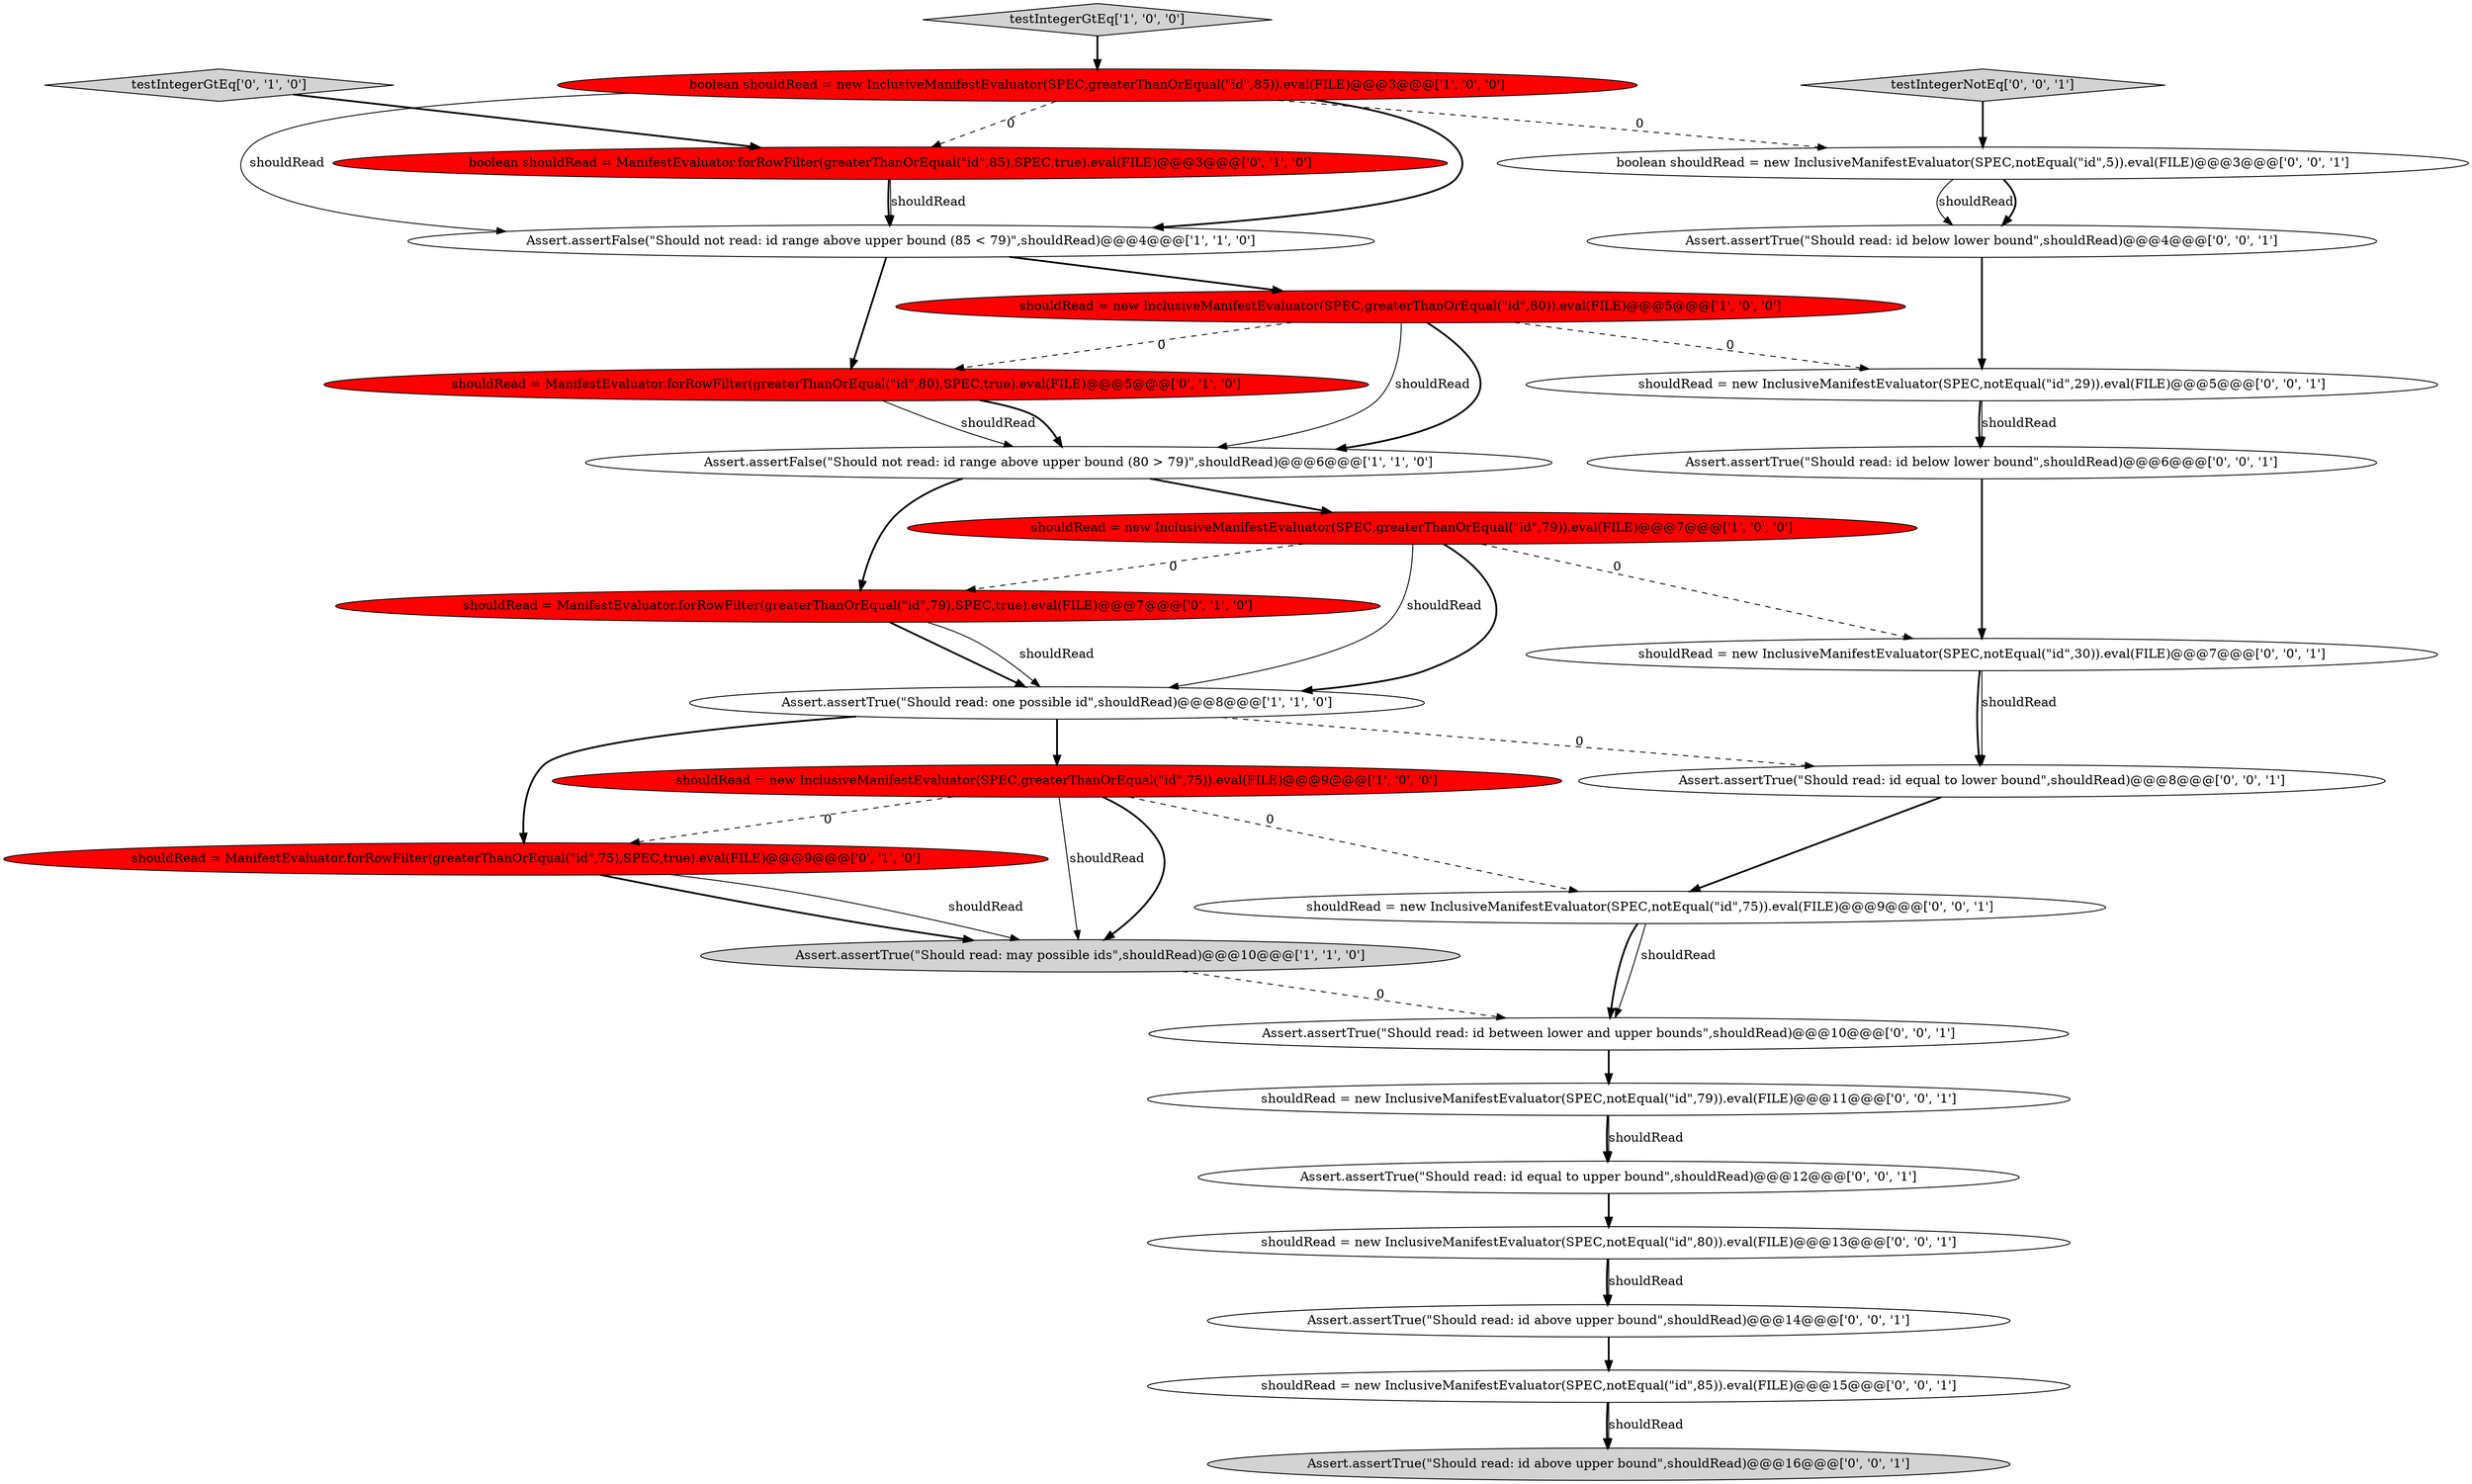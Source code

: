 digraph {
23 [style = filled, label = "shouldRead = new InclusiveManifestEvaluator(SPEC,notEqual(\"id\",30)).eval(FILE)@@@7@@@['0', '0', '1']", fillcolor = white, shape = ellipse image = "AAA0AAABBB3BBB"];
21 [style = filled, label = "shouldRead = new InclusiveManifestEvaluator(SPEC,notEqual(\"id\",79)).eval(FILE)@@@11@@@['0', '0', '1']", fillcolor = white, shape = ellipse image = "AAA0AAABBB3BBB"];
6 [style = filled, label = "Assert.assertTrue(\"Should read: may possible ids\",shouldRead)@@@10@@@['1', '1', '0']", fillcolor = lightgray, shape = ellipse image = "AAA0AAABBB1BBB"];
27 [style = filled, label = "boolean shouldRead = new InclusiveManifestEvaluator(SPEC,notEqual(\"id\",5)).eval(FILE)@@@3@@@['0', '0', '1']", fillcolor = white, shape = ellipse image = "AAA0AAABBB3BBB"];
12 [style = filled, label = "shouldRead = ManifestEvaluator.forRowFilter(greaterThanOrEqual(\"id\",79),SPEC,true).eval(FILE)@@@7@@@['0', '1', '0']", fillcolor = red, shape = ellipse image = "AAA1AAABBB2BBB"];
28 [style = filled, label = "Assert.assertTrue(\"Should read: id above upper bound\",shouldRead)@@@16@@@['0', '0', '1']", fillcolor = lightgray, shape = ellipse image = "AAA0AAABBB3BBB"];
24 [style = filled, label = "shouldRead = new InclusiveManifestEvaluator(SPEC,notEqual(\"id\",85)).eval(FILE)@@@15@@@['0', '0', '1']", fillcolor = white, shape = ellipse image = "AAA0AAABBB3BBB"];
15 [style = filled, label = "shouldRead = new InclusiveManifestEvaluator(SPEC,notEqual(\"id\",75)).eval(FILE)@@@9@@@['0', '0', '1']", fillcolor = white, shape = ellipse image = "AAA0AAABBB3BBB"];
18 [style = filled, label = "shouldRead = new InclusiveManifestEvaluator(SPEC,notEqual(\"id\",29)).eval(FILE)@@@5@@@['0', '0', '1']", fillcolor = white, shape = ellipse image = "AAA0AAABBB3BBB"];
10 [style = filled, label = "testIntegerGtEq['0', '1', '0']", fillcolor = lightgray, shape = diamond image = "AAA0AAABBB2BBB"];
25 [style = filled, label = "Assert.assertTrue(\"Should read: id equal to upper bound\",shouldRead)@@@12@@@['0', '0', '1']", fillcolor = white, shape = ellipse image = "AAA0AAABBB3BBB"];
16 [style = filled, label = "Assert.assertTrue(\"Should read: id above upper bound\",shouldRead)@@@14@@@['0', '0', '1']", fillcolor = white, shape = ellipse image = "AAA0AAABBB3BBB"];
4 [style = filled, label = "Assert.assertFalse(\"Should not read: id range above upper bound (80 > 79)\",shouldRead)@@@6@@@['1', '1', '0']", fillcolor = white, shape = ellipse image = "AAA0AAABBB1BBB"];
22 [style = filled, label = "shouldRead = new InclusiveManifestEvaluator(SPEC,notEqual(\"id\",80)).eval(FILE)@@@13@@@['0', '0', '1']", fillcolor = white, shape = ellipse image = "AAA0AAABBB3BBB"];
14 [style = filled, label = "testIntegerNotEq['0', '0', '1']", fillcolor = lightgray, shape = diamond image = "AAA0AAABBB3BBB"];
3 [style = filled, label = "shouldRead = new InclusiveManifestEvaluator(SPEC,greaterThanOrEqual(\"id\",75)).eval(FILE)@@@9@@@['1', '0', '0']", fillcolor = red, shape = ellipse image = "AAA1AAABBB1BBB"];
26 [style = filled, label = "Assert.assertTrue(\"Should read: id below lower bound\",shouldRead)@@@4@@@['0', '0', '1']", fillcolor = white, shape = ellipse image = "AAA0AAABBB3BBB"];
1 [style = filled, label = "shouldRead = new InclusiveManifestEvaluator(SPEC,greaterThanOrEqual(\"id\",79)).eval(FILE)@@@7@@@['1', '0', '0']", fillcolor = red, shape = ellipse image = "AAA1AAABBB1BBB"];
0 [style = filled, label = "Assert.assertFalse(\"Should not read: id range above upper bound (85 < 79)\",shouldRead)@@@4@@@['1', '1', '0']", fillcolor = white, shape = ellipse image = "AAA0AAABBB1BBB"];
13 [style = filled, label = "shouldRead = ManifestEvaluator.forRowFilter(greaterThanOrEqual(\"id\",80),SPEC,true).eval(FILE)@@@5@@@['0', '1', '0']", fillcolor = red, shape = ellipse image = "AAA1AAABBB2BBB"];
19 [style = filled, label = "Assert.assertTrue(\"Should read: id below lower bound\",shouldRead)@@@6@@@['0', '0', '1']", fillcolor = white, shape = ellipse image = "AAA0AAABBB3BBB"];
20 [style = filled, label = "Assert.assertTrue(\"Should read: id between lower and upper bounds\",shouldRead)@@@10@@@['0', '0', '1']", fillcolor = white, shape = ellipse image = "AAA0AAABBB3BBB"];
8 [style = filled, label = "boolean shouldRead = new InclusiveManifestEvaluator(SPEC,greaterThanOrEqual(\"id\",85)).eval(FILE)@@@3@@@['1', '0', '0']", fillcolor = red, shape = ellipse image = "AAA1AAABBB1BBB"];
9 [style = filled, label = "boolean shouldRead = ManifestEvaluator.forRowFilter(greaterThanOrEqual(\"id\",85),SPEC,true).eval(FILE)@@@3@@@['0', '1', '0']", fillcolor = red, shape = ellipse image = "AAA1AAABBB2BBB"];
17 [style = filled, label = "Assert.assertTrue(\"Should read: id equal to lower bound\",shouldRead)@@@8@@@['0', '0', '1']", fillcolor = white, shape = ellipse image = "AAA0AAABBB3BBB"];
11 [style = filled, label = "shouldRead = ManifestEvaluator.forRowFilter(greaterThanOrEqual(\"id\",75),SPEC,true).eval(FILE)@@@9@@@['0', '1', '0']", fillcolor = red, shape = ellipse image = "AAA1AAABBB2BBB"];
5 [style = filled, label = "Assert.assertTrue(\"Should read: one possible id\",shouldRead)@@@8@@@['1', '1', '0']", fillcolor = white, shape = ellipse image = "AAA0AAABBB1BBB"];
2 [style = filled, label = "testIntegerGtEq['1', '0', '0']", fillcolor = lightgray, shape = diamond image = "AAA0AAABBB1BBB"];
7 [style = filled, label = "shouldRead = new InclusiveManifestEvaluator(SPEC,greaterThanOrEqual(\"id\",80)).eval(FILE)@@@5@@@['1', '0', '0']", fillcolor = red, shape = ellipse image = "AAA1AAABBB1BBB"];
1->5 [style = bold, label=""];
5->3 [style = bold, label=""];
24->28 [style = bold, label=""];
1->5 [style = solid, label="shouldRead"];
9->0 [style = bold, label=""];
0->13 [style = bold, label=""];
12->5 [style = bold, label=""];
25->22 [style = bold, label=""];
7->18 [style = dashed, label="0"];
6->20 [style = dashed, label="0"];
22->16 [style = bold, label=""];
16->24 [style = bold, label=""];
11->6 [style = bold, label=""];
7->4 [style = solid, label="shouldRead"];
18->19 [style = bold, label=""];
3->6 [style = bold, label=""];
13->4 [style = solid, label="shouldRead"];
7->4 [style = bold, label=""];
21->25 [style = bold, label=""];
27->26 [style = solid, label="shouldRead"];
15->20 [style = solid, label="shouldRead"];
0->7 [style = bold, label=""];
20->21 [style = bold, label=""];
8->0 [style = bold, label=""];
8->9 [style = dashed, label="0"];
1->12 [style = dashed, label="0"];
12->5 [style = solid, label="shouldRead"];
9->0 [style = solid, label="shouldRead"];
8->0 [style = solid, label="shouldRead"];
11->6 [style = solid, label="shouldRead"];
27->26 [style = bold, label=""];
5->17 [style = dashed, label="0"];
15->20 [style = bold, label=""];
19->23 [style = bold, label=""];
21->25 [style = solid, label="shouldRead"];
17->15 [style = bold, label=""];
7->13 [style = dashed, label="0"];
3->6 [style = solid, label="shouldRead"];
24->28 [style = solid, label="shouldRead"];
23->17 [style = solid, label="shouldRead"];
4->12 [style = bold, label=""];
8->27 [style = dashed, label="0"];
23->17 [style = bold, label=""];
3->15 [style = dashed, label="0"];
22->16 [style = solid, label="shouldRead"];
4->1 [style = bold, label=""];
5->11 [style = bold, label=""];
10->9 [style = bold, label=""];
14->27 [style = bold, label=""];
18->19 [style = solid, label="shouldRead"];
1->23 [style = dashed, label="0"];
3->11 [style = dashed, label="0"];
2->8 [style = bold, label=""];
26->18 [style = bold, label=""];
13->4 [style = bold, label=""];
}

